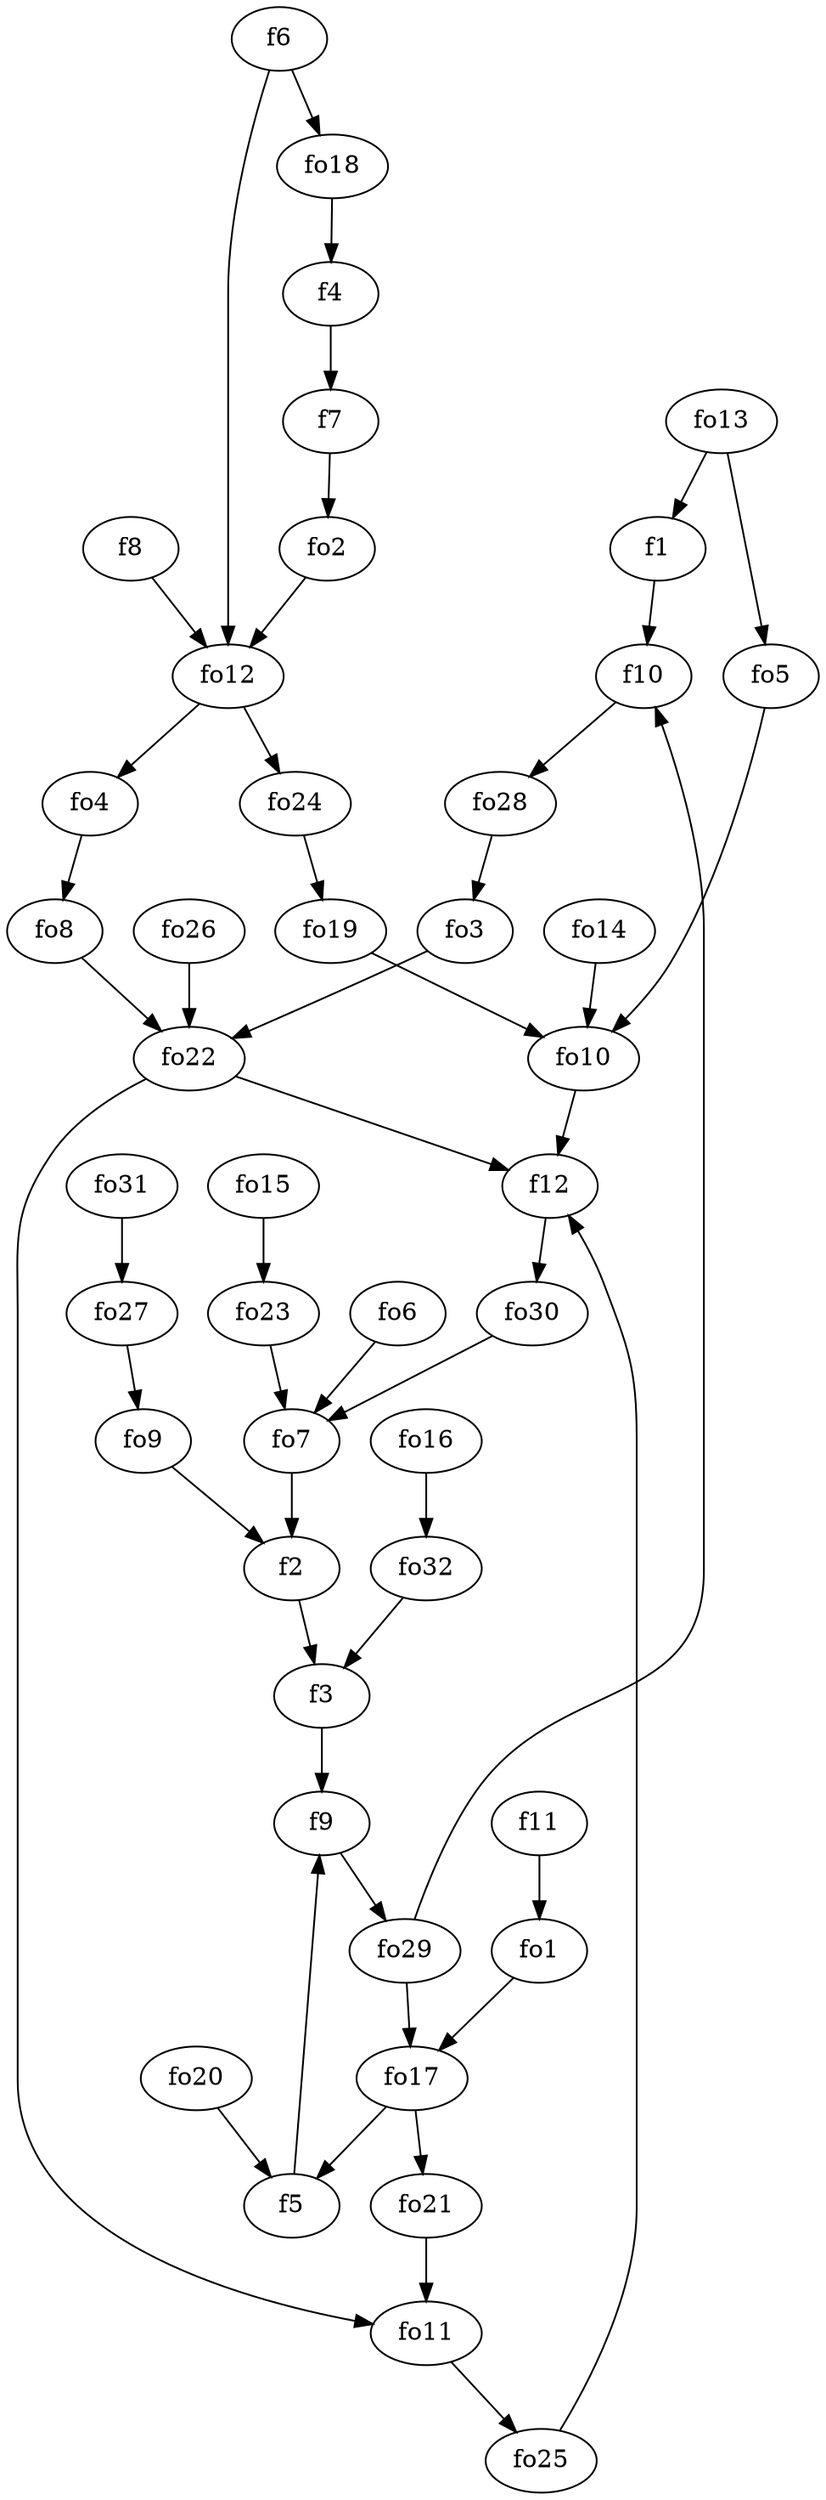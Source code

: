 strict digraph  {
f1;
f2;
f3;
f4;
f5;
f6;
f7;
f8;
f9;
f10;
f11;
f12;
fo1;
fo2;
fo3;
fo4;
fo5;
fo6;
fo7;
fo8;
fo9;
fo10;
fo11;
fo12;
fo13;
fo14;
fo15;
fo16;
fo17;
fo18;
fo19;
fo20;
fo21;
fo22;
fo23;
fo24;
fo25;
fo26;
fo27;
fo28;
fo29;
fo30;
fo31;
fo32;
f1 -> f10  [weight=2];
f2 -> f3  [weight=2];
f3 -> f9  [weight=2];
f4 -> f7  [weight=2];
f5 -> f9  [weight=2];
f6 -> fo18  [weight=2];
f6 -> fo12  [weight=2];
f7 -> fo2  [weight=2];
f8 -> fo12  [weight=2];
f9 -> fo29  [weight=2];
f10 -> fo28  [weight=2];
f11 -> fo1  [weight=2];
f12 -> fo30  [weight=2];
fo1 -> fo17  [weight=2];
fo2 -> fo12  [weight=2];
fo3 -> fo22  [weight=2];
fo4 -> fo8  [weight=2];
fo5 -> fo10  [weight=2];
fo6 -> fo7  [weight=2];
fo7 -> f2  [weight=2];
fo8 -> fo22  [weight=2];
fo9 -> f2  [weight=2];
fo10 -> f12  [weight=2];
fo11 -> fo25  [weight=2];
fo12 -> fo24  [weight=2];
fo12 -> fo4  [weight=2];
fo13 -> f1  [weight=2];
fo13 -> fo5  [weight=2];
fo14 -> fo10  [weight=2];
fo15 -> fo23  [weight=2];
fo16 -> fo32  [weight=2];
fo17 -> f5  [weight=2];
fo17 -> fo21  [weight=2];
fo18 -> f4  [weight=2];
fo19 -> fo10  [weight=2];
fo20 -> f5  [weight=2];
fo21 -> fo11  [weight=2];
fo22 -> fo11  [weight=2];
fo22 -> f12  [weight=2];
fo23 -> fo7  [weight=2];
fo24 -> fo19  [weight=2];
fo25 -> f12  [weight=2];
fo26 -> fo22  [weight=2];
fo27 -> fo9  [weight=2];
fo28 -> fo3  [weight=2];
fo29 -> f10  [weight=2];
fo29 -> fo17  [weight=2];
fo30 -> fo7  [weight=2];
fo31 -> fo27  [weight=2];
fo32 -> f3  [weight=2];
}
